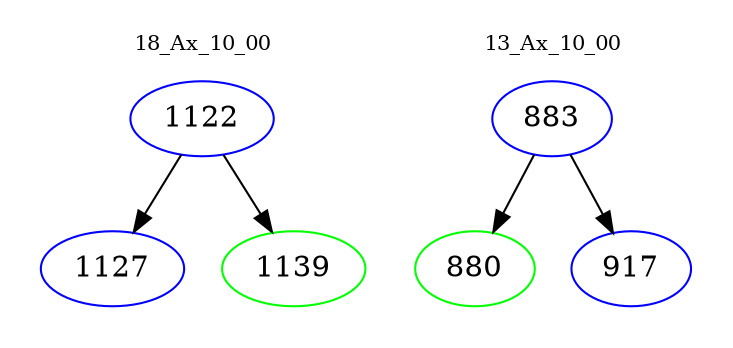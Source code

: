digraph{
subgraph cluster_0 {
color = white
label = "18_Ax_10_00";
fontsize=10;
T0_1122 [label="1122", color="blue"]
T0_1122 -> T0_1127 [color="black"]
T0_1127 [label="1127", color="blue"]
T0_1122 -> T0_1139 [color="black"]
T0_1139 [label="1139", color="green"]
}
subgraph cluster_1 {
color = white
label = "13_Ax_10_00";
fontsize=10;
T1_883 [label="883", color="blue"]
T1_883 -> T1_880 [color="black"]
T1_880 [label="880", color="green"]
T1_883 -> T1_917 [color="black"]
T1_917 [label="917", color="blue"]
}
}
